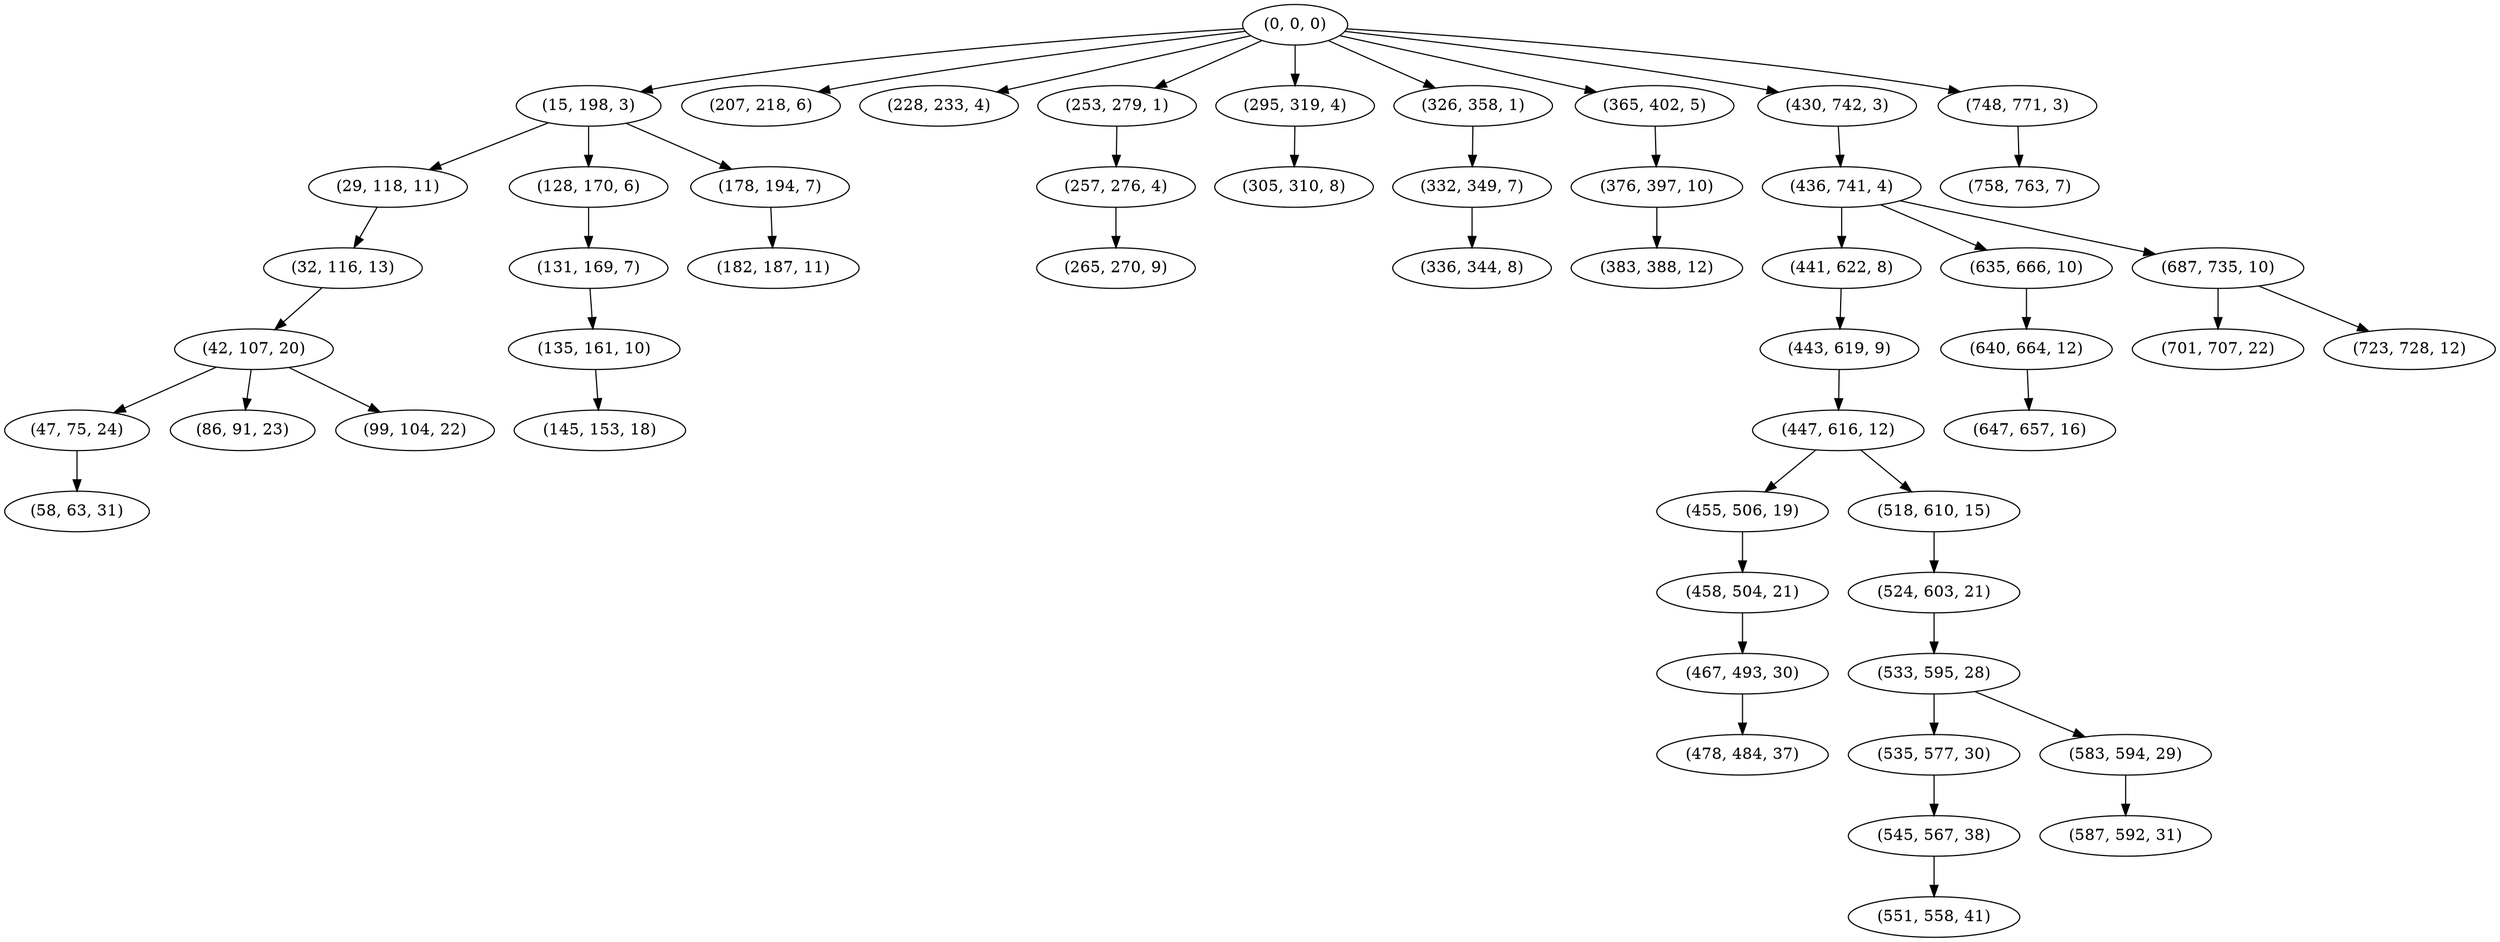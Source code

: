 digraph tree {
    "(0, 0, 0)";
    "(15, 198, 3)";
    "(29, 118, 11)";
    "(32, 116, 13)";
    "(42, 107, 20)";
    "(47, 75, 24)";
    "(58, 63, 31)";
    "(86, 91, 23)";
    "(99, 104, 22)";
    "(128, 170, 6)";
    "(131, 169, 7)";
    "(135, 161, 10)";
    "(145, 153, 18)";
    "(178, 194, 7)";
    "(182, 187, 11)";
    "(207, 218, 6)";
    "(228, 233, 4)";
    "(253, 279, 1)";
    "(257, 276, 4)";
    "(265, 270, 9)";
    "(295, 319, 4)";
    "(305, 310, 8)";
    "(326, 358, 1)";
    "(332, 349, 7)";
    "(336, 344, 8)";
    "(365, 402, 5)";
    "(376, 397, 10)";
    "(383, 388, 12)";
    "(430, 742, 3)";
    "(436, 741, 4)";
    "(441, 622, 8)";
    "(443, 619, 9)";
    "(447, 616, 12)";
    "(455, 506, 19)";
    "(458, 504, 21)";
    "(467, 493, 30)";
    "(478, 484, 37)";
    "(518, 610, 15)";
    "(524, 603, 21)";
    "(533, 595, 28)";
    "(535, 577, 30)";
    "(545, 567, 38)";
    "(551, 558, 41)";
    "(583, 594, 29)";
    "(587, 592, 31)";
    "(635, 666, 10)";
    "(640, 664, 12)";
    "(647, 657, 16)";
    "(687, 735, 10)";
    "(701, 707, 22)";
    "(723, 728, 12)";
    "(748, 771, 3)";
    "(758, 763, 7)";
    "(0, 0, 0)" -> "(15, 198, 3)";
    "(0, 0, 0)" -> "(207, 218, 6)";
    "(0, 0, 0)" -> "(228, 233, 4)";
    "(0, 0, 0)" -> "(253, 279, 1)";
    "(0, 0, 0)" -> "(295, 319, 4)";
    "(0, 0, 0)" -> "(326, 358, 1)";
    "(0, 0, 0)" -> "(365, 402, 5)";
    "(0, 0, 0)" -> "(430, 742, 3)";
    "(0, 0, 0)" -> "(748, 771, 3)";
    "(15, 198, 3)" -> "(29, 118, 11)";
    "(15, 198, 3)" -> "(128, 170, 6)";
    "(15, 198, 3)" -> "(178, 194, 7)";
    "(29, 118, 11)" -> "(32, 116, 13)";
    "(32, 116, 13)" -> "(42, 107, 20)";
    "(42, 107, 20)" -> "(47, 75, 24)";
    "(42, 107, 20)" -> "(86, 91, 23)";
    "(42, 107, 20)" -> "(99, 104, 22)";
    "(47, 75, 24)" -> "(58, 63, 31)";
    "(128, 170, 6)" -> "(131, 169, 7)";
    "(131, 169, 7)" -> "(135, 161, 10)";
    "(135, 161, 10)" -> "(145, 153, 18)";
    "(178, 194, 7)" -> "(182, 187, 11)";
    "(253, 279, 1)" -> "(257, 276, 4)";
    "(257, 276, 4)" -> "(265, 270, 9)";
    "(295, 319, 4)" -> "(305, 310, 8)";
    "(326, 358, 1)" -> "(332, 349, 7)";
    "(332, 349, 7)" -> "(336, 344, 8)";
    "(365, 402, 5)" -> "(376, 397, 10)";
    "(376, 397, 10)" -> "(383, 388, 12)";
    "(430, 742, 3)" -> "(436, 741, 4)";
    "(436, 741, 4)" -> "(441, 622, 8)";
    "(436, 741, 4)" -> "(635, 666, 10)";
    "(436, 741, 4)" -> "(687, 735, 10)";
    "(441, 622, 8)" -> "(443, 619, 9)";
    "(443, 619, 9)" -> "(447, 616, 12)";
    "(447, 616, 12)" -> "(455, 506, 19)";
    "(447, 616, 12)" -> "(518, 610, 15)";
    "(455, 506, 19)" -> "(458, 504, 21)";
    "(458, 504, 21)" -> "(467, 493, 30)";
    "(467, 493, 30)" -> "(478, 484, 37)";
    "(518, 610, 15)" -> "(524, 603, 21)";
    "(524, 603, 21)" -> "(533, 595, 28)";
    "(533, 595, 28)" -> "(535, 577, 30)";
    "(533, 595, 28)" -> "(583, 594, 29)";
    "(535, 577, 30)" -> "(545, 567, 38)";
    "(545, 567, 38)" -> "(551, 558, 41)";
    "(583, 594, 29)" -> "(587, 592, 31)";
    "(635, 666, 10)" -> "(640, 664, 12)";
    "(640, 664, 12)" -> "(647, 657, 16)";
    "(687, 735, 10)" -> "(701, 707, 22)";
    "(687, 735, 10)" -> "(723, 728, 12)";
    "(748, 771, 3)" -> "(758, 763, 7)";
}

